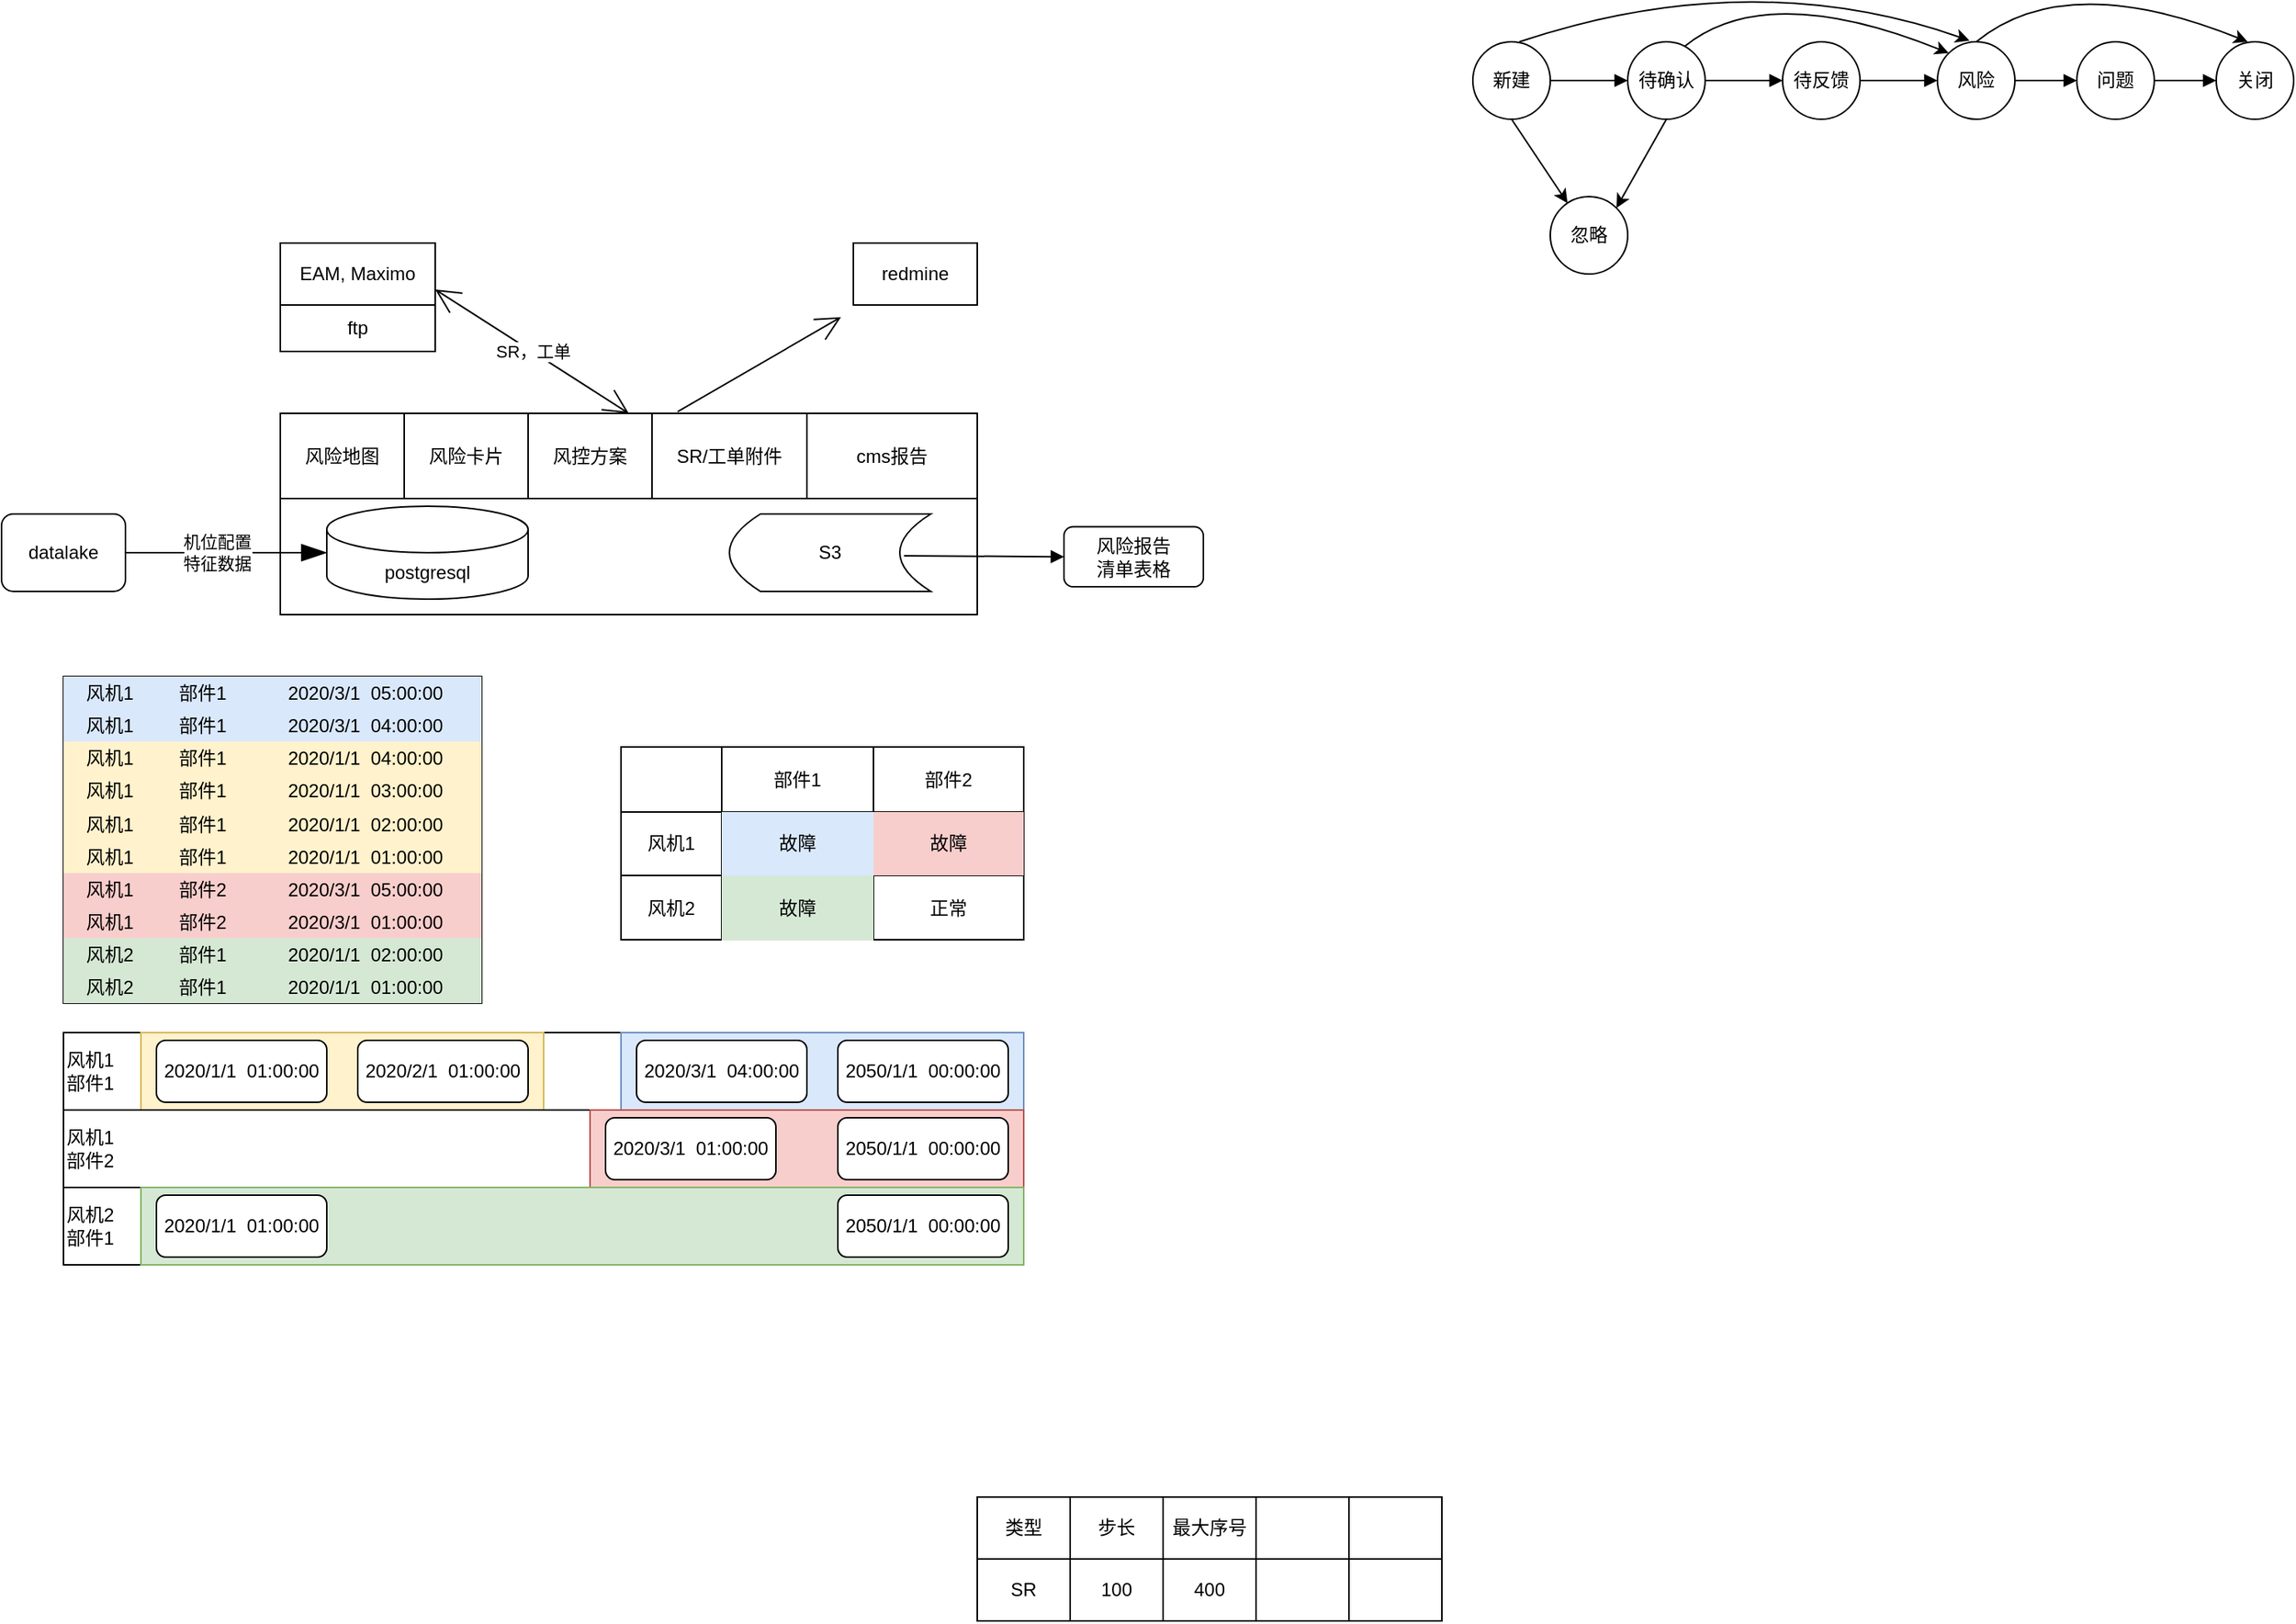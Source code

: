 <mxfile version="15.9.4" type="github">
  <diagram id="i3flGWlADwd0WerrgBt4" name="第 1 页">
    <mxGraphModel dx="1564" dy="872" grid="1" gridSize="10" guides="1" tooltips="1" connect="1" arrows="1" fold="1" page="1" pageScale="1" pageWidth="827" pageHeight="1169" math="0" shadow="0">
      <root>
        <mxCell id="0" />
        <mxCell id="1" parent="0" />
        <mxCell id="p8xZ4yX1uvpRLc3oljL4-5" value="SR，工单" style="edgeStyle=none;curved=1;rounded=0;orthogonalLoop=1;jettySize=auto;html=1;endArrow=open;startSize=14;endSize=14;sourcePerimeterSpacing=8;targetPerimeterSpacing=8;startArrow=open;startFill=0;entryX=1;entryY=0.75;entryDx=0;entryDy=0;exitX=0.5;exitY=0;exitDx=0;exitDy=0;" parent="1" source="p8xZ4yX1uvpRLc3oljL4-9" target="p8xZ4yX1uvpRLc3oljL4-4" edge="1">
          <mxGeometry relative="1" as="geometry">
            <mxPoint x="400" y="207" as="sourcePoint" />
          </mxGeometry>
        </mxCell>
        <mxCell id="p8xZ4yX1uvpRLc3oljL4-2" value="风险报告&lt;br&gt;清单表格" style="rounded=1;whiteSpace=wrap;html=1;hachureGap=4;pointerEvents=0;" parent="1" vertex="1">
          <mxGeometry x="686" y="373.25" width="90" height="38.75" as="geometry" />
        </mxCell>
        <mxCell id="p8xZ4yX1uvpRLc3oljL4-4" value="EAM, Maximo" style="rounded=0;whiteSpace=wrap;html=1;hachureGap=4;pointerEvents=0;glass=0;" parent="1" vertex="1">
          <mxGeometry x="180" y="190" width="100" height="40" as="geometry" />
        </mxCell>
        <mxCell id="p8xZ4yX1uvpRLc3oljL4-9" value="" style="rounded=0;whiteSpace=wrap;html=1;hachureGap=4;pointerEvents=0;" parent="1" vertex="1">
          <mxGeometry x="180" y="300" width="450" height="130" as="geometry" />
        </mxCell>
        <mxCell id="p8xZ4yX1uvpRLc3oljL4-14" value="&lt;span&gt;postgresql&lt;/span&gt;" style="shape=cylinder3;whiteSpace=wrap;html=1;boundedLbl=1;backgroundOutline=1;size=15;hachureGap=4;pointerEvents=0;" parent="1" vertex="1">
          <mxGeometry x="210" y="360" width="130" height="60" as="geometry" />
        </mxCell>
        <mxCell id="p8xZ4yX1uvpRLc3oljL4-18" value="" style="edgeStyle=none;curved=1;rounded=0;orthogonalLoop=1;jettySize=auto;html=1;startArrow=none;startFill=0;endArrow=blockThin;startSize=14;endSize=14;sourcePerimeterSpacing=8;targetPerimeterSpacing=8;entryX=0;entryY=0.5;entryDx=0;entryDy=0;entryPerimeter=0;exitX=1;exitY=0.5;exitDx=0;exitDy=0;endFill=1;" parent="1" source="p8xZ4yX1uvpRLc3oljL4-20" target="p8xZ4yX1uvpRLc3oljL4-14" edge="1">
          <mxGeometry relative="1" as="geometry">
            <mxPoint x="160.001" y="657" as="targetPoint" />
          </mxGeometry>
        </mxCell>
        <mxCell id="p8xZ4yX1uvpRLc3oljL4-19" value="机位配置&lt;br&gt;特征数据" style="edgeLabel;html=1;align=center;verticalAlign=middle;resizable=0;points=[];" parent="p8xZ4yX1uvpRLc3oljL4-18" vertex="1" connectable="0">
          <mxGeometry x="-0.431" relative="1" as="geometry">
            <mxPoint x="22" as="offset" />
          </mxGeometry>
        </mxCell>
        <mxCell id="p8xZ4yX1uvpRLc3oljL4-20" value="datalake" style="rounded=1;whiteSpace=wrap;html=1;hachureGap=4;pointerEvents=0;" parent="1" vertex="1">
          <mxGeometry y="365" width="80" height="50" as="geometry" />
        </mxCell>
        <mxCell id="p8xZ4yX1uvpRLc3oljL4-25" value="" style="edgeStyle=none;rounded=0;orthogonalLoop=1;jettySize=auto;html=1;startArrow=open;startFill=0;endArrow=none;startSize=14;endSize=14;sourcePerimeterSpacing=8;targetPerimeterSpacing=8;endFill=0;entryX=0.57;entryY=-0.008;entryDx=0;entryDy=0;entryPerimeter=0;" parent="1" source="p8xZ4yX1uvpRLc3oljL4-24" target="p8xZ4yX1uvpRLc3oljL4-9" edge="1">
          <mxGeometry relative="1" as="geometry">
            <mxPoint x="460" y="200" as="targetPoint" />
          </mxGeometry>
        </mxCell>
        <mxCell id="p8xZ4yX1uvpRLc3oljL4-24" value="redmine" style="rounded=0;whiteSpace=wrap;html=1;hachureGap=4;pointerEvents=0;" parent="1" vertex="1">
          <mxGeometry x="550" y="190" width="80" height="40" as="geometry" />
        </mxCell>
        <mxCell id="p8xZ4yX1uvpRLc3oljL4-26" value="ftp" style="rounded=0;whiteSpace=wrap;html=1;hachureGap=4;pointerEvents=0;" parent="1" vertex="1">
          <mxGeometry x="180" y="230" width="100" height="30" as="geometry" />
        </mxCell>
        <mxCell id="5RWV5Vjejhddx-yr4tk3-1" value="风险地图" style="rounded=0;whiteSpace=wrap;html=1;hachureGap=4;pointerEvents=0;" parent="1" vertex="1">
          <mxGeometry x="180" y="300" width="80" height="55" as="geometry" />
        </mxCell>
        <mxCell id="5RWV5Vjejhddx-yr4tk3-2" value="风险卡片" style="rounded=0;whiteSpace=wrap;html=1;hachureGap=4;pointerEvents=0;" parent="1" vertex="1">
          <mxGeometry x="260" y="300" width="80" height="55" as="geometry" />
        </mxCell>
        <mxCell id="5RWV5Vjejhddx-yr4tk3-3" value="SR/工单附件" style="rounded=0;whiteSpace=wrap;html=1;hachureGap=4;pointerEvents=0;" parent="1" vertex="1">
          <mxGeometry x="420" y="300" width="100" height="55" as="geometry" />
        </mxCell>
        <mxCell id="5RWV5Vjejhddx-yr4tk3-4" value="cms报告" style="rounded=0;whiteSpace=wrap;html=1;hachureGap=4;pointerEvents=0;" parent="1" vertex="1">
          <mxGeometry x="520" y="300" width="110" height="55" as="geometry" />
        </mxCell>
        <mxCell id="5RWV5Vjejhddx-yr4tk3-5" value="风控方案" style="rounded=0;whiteSpace=wrap;html=1;hachureGap=4;pointerEvents=0;" parent="1" vertex="1">
          <mxGeometry x="340" y="300" width="80" height="55" as="geometry" />
        </mxCell>
        <mxCell id="ex3qheTG9lMbZxmCwLnC-2" value="" style="endArrow=block;html=1;rounded=0;entryX=0;entryY=0.5;entryDx=0;entryDy=0;exitX=0.867;exitY=0.54;exitDx=0;exitDy=0;exitPerimeter=0;endFill=1;" edge="1" parent="1" source="ex3qheTG9lMbZxmCwLnC-4" target="p8xZ4yX1uvpRLc3oljL4-2">
          <mxGeometry width="50" height="50" relative="1" as="geometry">
            <mxPoint x="620" y="390" as="sourcePoint" />
            <mxPoint x="670" y="340" as="targetPoint" />
          </mxGeometry>
        </mxCell>
        <mxCell id="ex3qheTG9lMbZxmCwLnC-4" value="S3" style="shape=dataStorage;whiteSpace=wrap;html=1;fixedSize=1;" vertex="1" parent="1">
          <mxGeometry x="470" y="365" width="130" height="50" as="geometry" />
        </mxCell>
        <mxCell id="ex3qheTG9lMbZxmCwLnC-7" value="" style="shape=table;startSize=0;container=1;collapsible=0;childLayout=tableLayout;rounded=0;" vertex="1" parent="1">
          <mxGeometry x="40" y="470" width="270" height="211" as="geometry" />
        </mxCell>
        <mxCell id="ex3qheTG9lMbZxmCwLnC-57" style="shape=partialRectangle;collapsible=0;dropTarget=0;pointerEvents=0;fillColor=none;top=0;left=0;bottom=0;right=0;points=[[0,0.5],[1,0.5]];portConstraint=eastwest;rounded=0;" vertex="1" parent="ex3qheTG9lMbZxmCwLnC-7">
          <mxGeometry width="270" height="21" as="geometry" />
        </mxCell>
        <mxCell id="ex3qheTG9lMbZxmCwLnC-58" value="&lt;span&gt;风机1&lt;/span&gt;" style="shape=partialRectangle;html=1;whiteSpace=wrap;connectable=0;overflow=hidden;fillColor=#dae8fc;top=0;left=0;bottom=0;right=0;pointerEvents=1;rounded=0;strokeColor=#6c8ebf;" vertex="1" parent="ex3qheTG9lMbZxmCwLnC-57">
          <mxGeometry width="60" height="21" as="geometry">
            <mxRectangle width="60" height="21" as="alternateBounds" />
          </mxGeometry>
        </mxCell>
        <mxCell id="ex3qheTG9lMbZxmCwLnC-59" value="&lt;span&gt;部件1&lt;/span&gt;" style="shape=partialRectangle;html=1;whiteSpace=wrap;connectable=0;overflow=hidden;fillColor=#dae8fc;top=0;left=0;bottom=0;right=0;pointerEvents=1;rounded=0;strokeColor=#6c8ebf;" vertex="1" parent="ex3qheTG9lMbZxmCwLnC-57">
          <mxGeometry x="60" width="60" height="21" as="geometry">
            <mxRectangle width="60" height="21" as="alternateBounds" />
          </mxGeometry>
        </mxCell>
        <mxCell id="ex3qheTG9lMbZxmCwLnC-60" value="&lt;span&gt;2020/3/1&amp;nbsp; 05:00:00&lt;/span&gt;" style="shape=partialRectangle;html=1;whiteSpace=wrap;connectable=0;overflow=hidden;fillColor=#dae8fc;top=0;left=0;bottom=0;right=0;pointerEvents=1;rounded=0;strokeColor=#6c8ebf;" vertex="1" parent="ex3qheTG9lMbZxmCwLnC-57">
          <mxGeometry x="120" width="150" height="21" as="geometry">
            <mxRectangle width="150" height="21" as="alternateBounds" />
          </mxGeometry>
        </mxCell>
        <mxCell id="ex3qheTG9lMbZxmCwLnC-53" style="shape=partialRectangle;collapsible=0;dropTarget=0;pointerEvents=0;fillColor=none;top=0;left=0;bottom=0;right=0;points=[[0,0.5],[1,0.5]];portConstraint=eastwest;rounded=0;" vertex="1" parent="ex3qheTG9lMbZxmCwLnC-7">
          <mxGeometry y="21" width="270" height="21" as="geometry" />
        </mxCell>
        <mxCell id="ex3qheTG9lMbZxmCwLnC-54" value="&lt;span&gt;风机1&lt;/span&gt;" style="shape=partialRectangle;html=1;whiteSpace=wrap;connectable=0;overflow=hidden;fillColor=#dae8fc;top=0;left=0;bottom=0;right=0;pointerEvents=1;rounded=0;strokeColor=#6c8ebf;" vertex="1" parent="ex3qheTG9lMbZxmCwLnC-53">
          <mxGeometry width="60" height="21" as="geometry">
            <mxRectangle width="60" height="21" as="alternateBounds" />
          </mxGeometry>
        </mxCell>
        <mxCell id="ex3qheTG9lMbZxmCwLnC-55" value="&lt;span&gt;部件1&lt;/span&gt;" style="shape=partialRectangle;html=1;whiteSpace=wrap;connectable=0;overflow=hidden;fillColor=#dae8fc;top=0;left=0;bottom=0;right=0;pointerEvents=1;rounded=0;strokeColor=#6c8ebf;" vertex="1" parent="ex3qheTG9lMbZxmCwLnC-53">
          <mxGeometry x="60" width="60" height="21" as="geometry">
            <mxRectangle width="60" height="21" as="alternateBounds" />
          </mxGeometry>
        </mxCell>
        <mxCell id="ex3qheTG9lMbZxmCwLnC-56" value="&lt;span&gt;2020/3/1&amp;nbsp; 04:00:00&lt;/span&gt;" style="shape=partialRectangle;html=1;whiteSpace=wrap;connectable=0;overflow=hidden;fillColor=#dae8fc;top=0;left=0;bottom=0;right=0;pointerEvents=1;rounded=0;strokeColor=#6c8ebf;" vertex="1" parent="ex3qheTG9lMbZxmCwLnC-53">
          <mxGeometry x="120" width="150" height="21" as="geometry">
            <mxRectangle width="150" height="21" as="alternateBounds" />
          </mxGeometry>
        </mxCell>
        <mxCell id="ex3qheTG9lMbZxmCwLnC-8" value="" style="shape=partialRectangle;collapsible=0;dropTarget=0;pointerEvents=0;fillColor=#fff2cc;top=0;left=0;bottom=0;right=0;points=[[0,0.5],[1,0.5]];portConstraint=eastwest;rounded=0;strokeColor=#d6b656;" vertex="1" parent="ex3qheTG9lMbZxmCwLnC-7">
          <mxGeometry y="42" width="270" height="21" as="geometry" />
        </mxCell>
        <mxCell id="ex3qheTG9lMbZxmCwLnC-9" value="风机1" style="shape=partialRectangle;html=1;whiteSpace=wrap;connectable=0;overflow=hidden;fillColor=#fff2cc;top=0;left=0;bottom=0;right=0;pointerEvents=1;rounded=0;strokeColor=#d6b656;" vertex="1" parent="ex3qheTG9lMbZxmCwLnC-8">
          <mxGeometry width="60" height="21" as="geometry">
            <mxRectangle width="60" height="21" as="alternateBounds" />
          </mxGeometry>
        </mxCell>
        <mxCell id="ex3qheTG9lMbZxmCwLnC-10" value="部件1" style="shape=partialRectangle;html=1;whiteSpace=wrap;connectable=0;overflow=hidden;fillColor=#fff2cc;top=0;left=0;bottom=0;right=0;pointerEvents=1;rounded=0;strokeColor=#d6b656;" vertex="1" parent="ex3qheTG9lMbZxmCwLnC-8">
          <mxGeometry x="60" width="60" height="21" as="geometry">
            <mxRectangle width="60" height="21" as="alternateBounds" />
          </mxGeometry>
        </mxCell>
        <mxCell id="ex3qheTG9lMbZxmCwLnC-11" value="2020/1/1&amp;nbsp; 04:00:00" style="shape=partialRectangle;html=1;whiteSpace=wrap;connectable=0;overflow=hidden;fillColor=#fff2cc;top=0;left=0;bottom=0;right=0;pointerEvents=1;rounded=0;strokeColor=#d6b656;" vertex="1" parent="ex3qheTG9lMbZxmCwLnC-8">
          <mxGeometry x="120" width="150" height="21" as="geometry">
            <mxRectangle width="150" height="21" as="alternateBounds" />
          </mxGeometry>
        </mxCell>
        <mxCell id="ex3qheTG9lMbZxmCwLnC-13" value="" style="shape=partialRectangle;collapsible=0;dropTarget=0;pointerEvents=0;fillColor=#fff2cc;top=0;left=0;bottom=0;right=0;points=[[0,0.5],[1,0.5]];portConstraint=eastwest;rounded=0;strokeColor=#d6b656;" vertex="1" parent="ex3qheTG9lMbZxmCwLnC-7">
          <mxGeometry y="63" width="270" height="22" as="geometry" />
        </mxCell>
        <mxCell id="ex3qheTG9lMbZxmCwLnC-14" value="风机1" style="shape=partialRectangle;html=1;whiteSpace=wrap;connectable=0;overflow=hidden;fillColor=#fff2cc;top=0;left=0;bottom=0;right=0;pointerEvents=1;rounded=0;strokeColor=#d6b656;" vertex="1" parent="ex3qheTG9lMbZxmCwLnC-13">
          <mxGeometry width="60" height="22" as="geometry">
            <mxRectangle width="60" height="22" as="alternateBounds" />
          </mxGeometry>
        </mxCell>
        <mxCell id="ex3qheTG9lMbZxmCwLnC-15" value="&lt;span&gt;部件1&lt;/span&gt;" style="shape=partialRectangle;html=1;whiteSpace=wrap;connectable=0;overflow=hidden;fillColor=#fff2cc;top=0;left=0;bottom=0;right=0;pointerEvents=1;rounded=0;strokeColor=#d6b656;" vertex="1" parent="ex3qheTG9lMbZxmCwLnC-13">
          <mxGeometry x="60" width="60" height="22" as="geometry">
            <mxRectangle width="60" height="22" as="alternateBounds" />
          </mxGeometry>
        </mxCell>
        <mxCell id="ex3qheTG9lMbZxmCwLnC-16" value="2020/1/1&amp;nbsp; 03:00:00" style="shape=partialRectangle;html=1;whiteSpace=wrap;connectable=0;overflow=hidden;fillColor=#fff2cc;top=0;left=0;bottom=0;right=0;pointerEvents=1;rounded=0;strokeColor=#d6b656;" vertex="1" parent="ex3qheTG9lMbZxmCwLnC-13">
          <mxGeometry x="120" width="150" height="22" as="geometry">
            <mxRectangle width="150" height="22" as="alternateBounds" />
          </mxGeometry>
        </mxCell>
        <mxCell id="ex3qheTG9lMbZxmCwLnC-18" value="" style="shape=partialRectangle;collapsible=0;dropTarget=0;pointerEvents=0;fillColor=#fff2cc;top=0;left=0;bottom=0;right=0;points=[[0,0.5],[1,0.5]];portConstraint=eastwest;rounded=0;strokeColor=#d6b656;" vertex="1" parent="ex3qheTG9lMbZxmCwLnC-7">
          <mxGeometry y="85" width="270" height="21" as="geometry" />
        </mxCell>
        <mxCell id="ex3qheTG9lMbZxmCwLnC-19" value="风机1" style="shape=partialRectangle;html=1;whiteSpace=wrap;connectable=0;overflow=hidden;fillColor=#fff2cc;top=0;left=0;bottom=0;right=0;pointerEvents=1;rounded=0;strokeColor=#d6b656;" vertex="1" parent="ex3qheTG9lMbZxmCwLnC-18">
          <mxGeometry width="60" height="21" as="geometry">
            <mxRectangle width="60" height="21" as="alternateBounds" />
          </mxGeometry>
        </mxCell>
        <mxCell id="ex3qheTG9lMbZxmCwLnC-20" value="部件1" style="shape=partialRectangle;html=1;whiteSpace=wrap;connectable=0;overflow=hidden;fillColor=#fff2cc;top=0;left=0;bottom=0;right=0;pointerEvents=1;rounded=0;strokeColor=#d6b656;" vertex="1" parent="ex3qheTG9lMbZxmCwLnC-18">
          <mxGeometry x="60" width="60" height="21" as="geometry">
            <mxRectangle width="60" height="21" as="alternateBounds" />
          </mxGeometry>
        </mxCell>
        <mxCell id="ex3qheTG9lMbZxmCwLnC-21" value="2020/1/1&amp;nbsp; 02:00:00" style="shape=partialRectangle;html=1;whiteSpace=wrap;connectable=0;overflow=hidden;fillColor=#fff2cc;top=0;left=0;bottom=0;right=0;pointerEvents=1;rounded=0;strokeColor=#d6b656;" vertex="1" parent="ex3qheTG9lMbZxmCwLnC-18">
          <mxGeometry x="120" width="150" height="21" as="geometry">
            <mxRectangle width="150" height="21" as="alternateBounds" />
          </mxGeometry>
        </mxCell>
        <mxCell id="ex3qheTG9lMbZxmCwLnC-23" value="" style="shape=partialRectangle;collapsible=0;dropTarget=0;pointerEvents=0;fillColor=#fff2cc;top=0;left=0;bottom=0;right=0;points=[[0,0.5],[1,0.5]];portConstraint=eastwest;rounded=0;strokeColor=#d6b656;" vertex="1" parent="ex3qheTG9lMbZxmCwLnC-7">
          <mxGeometry y="106" width="270" height="21" as="geometry" />
        </mxCell>
        <mxCell id="ex3qheTG9lMbZxmCwLnC-24" value="&lt;span&gt;风机1&lt;/span&gt;" style="shape=partialRectangle;html=1;whiteSpace=wrap;connectable=0;overflow=hidden;fillColor=#fff2cc;top=0;left=0;bottom=0;right=0;pointerEvents=1;rounded=0;strokeColor=#d6b656;" vertex="1" parent="ex3qheTG9lMbZxmCwLnC-23">
          <mxGeometry width="60" height="21" as="geometry">
            <mxRectangle width="60" height="21" as="alternateBounds" />
          </mxGeometry>
        </mxCell>
        <mxCell id="ex3qheTG9lMbZxmCwLnC-25" value="&lt;span&gt;部件1&lt;/span&gt;" style="shape=partialRectangle;html=1;whiteSpace=wrap;connectable=0;overflow=hidden;fillColor=#fff2cc;top=0;left=0;bottom=0;right=0;pointerEvents=1;rounded=0;strokeColor=#d6b656;" vertex="1" parent="ex3qheTG9lMbZxmCwLnC-23">
          <mxGeometry x="60" width="60" height="21" as="geometry">
            <mxRectangle width="60" height="21" as="alternateBounds" />
          </mxGeometry>
        </mxCell>
        <mxCell id="ex3qheTG9lMbZxmCwLnC-26" value="2020/1/1&amp;nbsp; 01:00:00" style="shape=partialRectangle;html=1;whiteSpace=wrap;connectable=0;overflow=hidden;fillColor=#fff2cc;top=0;left=0;bottom=0;right=0;pointerEvents=1;rounded=0;strokeColor=#d6b656;" vertex="1" parent="ex3qheTG9lMbZxmCwLnC-23">
          <mxGeometry x="120" width="150" height="21" as="geometry">
            <mxRectangle width="150" height="21" as="alternateBounds" />
          </mxGeometry>
        </mxCell>
        <mxCell id="ex3qheTG9lMbZxmCwLnC-33" style="shape=partialRectangle;collapsible=0;dropTarget=0;pointerEvents=0;fillColor=#f8cecc;top=0;left=0;bottom=0;right=0;points=[[0,0.5],[1,0.5]];portConstraint=eastwest;rounded=0;strokeColor=#b85450;" vertex="1" parent="ex3qheTG9lMbZxmCwLnC-7">
          <mxGeometry y="127" width="270" height="21" as="geometry" />
        </mxCell>
        <mxCell id="ex3qheTG9lMbZxmCwLnC-34" value="&lt;span&gt;风机1&lt;/span&gt;" style="shape=partialRectangle;html=1;whiteSpace=wrap;connectable=0;overflow=hidden;fillColor=#f8cecc;top=0;left=0;bottom=0;right=0;pointerEvents=1;rounded=0;strokeColor=#b85450;" vertex="1" parent="ex3qheTG9lMbZxmCwLnC-33">
          <mxGeometry width="60" height="21" as="geometry">
            <mxRectangle width="60" height="21" as="alternateBounds" />
          </mxGeometry>
        </mxCell>
        <mxCell id="ex3qheTG9lMbZxmCwLnC-35" value="&lt;span&gt;部件2&lt;/span&gt;" style="shape=partialRectangle;html=1;whiteSpace=wrap;connectable=0;overflow=hidden;fillColor=#f8cecc;top=0;left=0;bottom=0;right=0;pointerEvents=1;rounded=0;strokeColor=#b85450;" vertex="1" parent="ex3qheTG9lMbZxmCwLnC-33">
          <mxGeometry x="60" width="60" height="21" as="geometry">
            <mxRectangle width="60" height="21" as="alternateBounds" />
          </mxGeometry>
        </mxCell>
        <mxCell id="ex3qheTG9lMbZxmCwLnC-36" value="&lt;span&gt;2020/3/1&amp;nbsp; 05:00:00&lt;/span&gt;" style="shape=partialRectangle;html=1;whiteSpace=wrap;connectable=0;overflow=hidden;fillColor=#f8cecc;top=0;left=0;bottom=0;right=0;pointerEvents=1;rounded=0;strokeColor=#b85450;" vertex="1" parent="ex3qheTG9lMbZxmCwLnC-33">
          <mxGeometry x="120" width="150" height="21" as="geometry">
            <mxRectangle width="150" height="21" as="alternateBounds" />
          </mxGeometry>
        </mxCell>
        <mxCell id="ex3qheTG9lMbZxmCwLnC-38" style="shape=partialRectangle;collapsible=0;dropTarget=0;pointerEvents=0;fillColor=#f8cecc;top=0;left=0;bottom=0;right=0;points=[[0,0.5],[1,0.5]];portConstraint=eastwest;rounded=0;strokeColor=#b85450;" vertex="1" parent="ex3qheTG9lMbZxmCwLnC-7">
          <mxGeometry y="148" width="270" height="21" as="geometry" />
        </mxCell>
        <mxCell id="ex3qheTG9lMbZxmCwLnC-39" value="&lt;span&gt;风机1&lt;/span&gt;" style="shape=partialRectangle;html=1;whiteSpace=wrap;connectable=0;overflow=hidden;fillColor=#f8cecc;top=0;left=0;bottom=0;right=0;pointerEvents=1;rounded=0;strokeColor=#b85450;" vertex="1" parent="ex3qheTG9lMbZxmCwLnC-38">
          <mxGeometry width="60" height="21" as="geometry">
            <mxRectangle width="60" height="21" as="alternateBounds" />
          </mxGeometry>
        </mxCell>
        <mxCell id="ex3qheTG9lMbZxmCwLnC-40" value="&lt;span&gt;部件2&lt;/span&gt;" style="shape=partialRectangle;html=1;whiteSpace=wrap;connectable=0;overflow=hidden;fillColor=#f8cecc;top=0;left=0;bottom=0;right=0;pointerEvents=1;rounded=0;strokeColor=#b85450;" vertex="1" parent="ex3qheTG9lMbZxmCwLnC-38">
          <mxGeometry x="60" width="60" height="21" as="geometry">
            <mxRectangle width="60" height="21" as="alternateBounds" />
          </mxGeometry>
        </mxCell>
        <mxCell id="ex3qheTG9lMbZxmCwLnC-41" value="&lt;span&gt;2020/3/1&amp;nbsp; 01:00:00&lt;/span&gt;" style="shape=partialRectangle;html=1;whiteSpace=wrap;connectable=0;overflow=hidden;fillColor=#f8cecc;top=0;left=0;bottom=0;right=0;pointerEvents=1;rounded=0;strokeColor=#b85450;" vertex="1" parent="ex3qheTG9lMbZxmCwLnC-38">
          <mxGeometry x="120" width="150" height="21" as="geometry">
            <mxRectangle width="150" height="21" as="alternateBounds" />
          </mxGeometry>
        </mxCell>
        <mxCell id="ex3qheTG9lMbZxmCwLnC-43" style="shape=partialRectangle;collapsible=0;dropTarget=0;pointerEvents=0;fillColor=#d5e8d4;top=0;left=0;bottom=0;right=0;points=[[0,0.5],[1,0.5]];portConstraint=eastwest;rounded=0;strokeColor=#82b366;" vertex="1" parent="ex3qheTG9lMbZxmCwLnC-7">
          <mxGeometry y="169" width="270" height="21" as="geometry" />
        </mxCell>
        <mxCell id="ex3qheTG9lMbZxmCwLnC-44" value="&lt;span&gt;风机2&lt;/span&gt;" style="shape=partialRectangle;html=1;whiteSpace=wrap;connectable=0;overflow=hidden;fillColor=#d5e8d4;top=0;left=0;bottom=0;right=0;pointerEvents=1;rounded=0;strokeColor=#82b366;" vertex="1" parent="ex3qheTG9lMbZxmCwLnC-43">
          <mxGeometry width="60" height="21" as="geometry">
            <mxRectangle width="60" height="21" as="alternateBounds" />
          </mxGeometry>
        </mxCell>
        <mxCell id="ex3qheTG9lMbZxmCwLnC-45" value="&lt;span&gt;部件1&lt;/span&gt;" style="shape=partialRectangle;html=1;whiteSpace=wrap;connectable=0;overflow=hidden;fillColor=#d5e8d4;top=0;left=0;bottom=0;right=0;pointerEvents=1;rounded=0;strokeColor=#82b366;" vertex="1" parent="ex3qheTG9lMbZxmCwLnC-43">
          <mxGeometry x="60" width="60" height="21" as="geometry">
            <mxRectangle width="60" height="21" as="alternateBounds" />
          </mxGeometry>
        </mxCell>
        <mxCell id="ex3qheTG9lMbZxmCwLnC-46" value="&lt;span&gt;2020/1/1&amp;nbsp; 02:00:00&lt;/span&gt;" style="shape=partialRectangle;html=1;whiteSpace=wrap;connectable=0;overflow=hidden;fillColor=#d5e8d4;top=0;left=0;bottom=0;right=0;pointerEvents=1;rounded=0;strokeColor=#82b366;" vertex="1" parent="ex3qheTG9lMbZxmCwLnC-43">
          <mxGeometry x="120" width="150" height="21" as="geometry">
            <mxRectangle width="150" height="21" as="alternateBounds" />
          </mxGeometry>
        </mxCell>
        <mxCell id="ex3qheTG9lMbZxmCwLnC-47" style="shape=partialRectangle;collapsible=0;dropTarget=0;pointerEvents=0;fillColor=#d5e8d4;top=0;left=0;bottom=0;right=0;points=[[0,0.5],[1,0.5]];portConstraint=eastwest;rounded=0;strokeColor=#82b366;" vertex="1" parent="ex3qheTG9lMbZxmCwLnC-7">
          <mxGeometry y="190" width="270" height="21" as="geometry" />
        </mxCell>
        <mxCell id="ex3qheTG9lMbZxmCwLnC-48" value="&lt;span&gt;风机2&lt;/span&gt;" style="shape=partialRectangle;html=1;whiteSpace=wrap;connectable=0;overflow=hidden;fillColor=#d5e8d4;top=0;left=0;bottom=0;right=0;pointerEvents=1;rounded=0;strokeColor=#82b366;" vertex="1" parent="ex3qheTG9lMbZxmCwLnC-47">
          <mxGeometry width="60" height="21" as="geometry">
            <mxRectangle width="60" height="21" as="alternateBounds" />
          </mxGeometry>
        </mxCell>
        <mxCell id="ex3qheTG9lMbZxmCwLnC-49" value="&lt;span&gt;部件1&lt;/span&gt;" style="shape=partialRectangle;html=1;whiteSpace=wrap;connectable=0;overflow=hidden;fillColor=#d5e8d4;top=0;left=0;bottom=0;right=0;pointerEvents=1;rounded=0;strokeColor=#82b366;" vertex="1" parent="ex3qheTG9lMbZxmCwLnC-47">
          <mxGeometry x="60" width="60" height="21" as="geometry">
            <mxRectangle width="60" height="21" as="alternateBounds" />
          </mxGeometry>
        </mxCell>
        <mxCell id="ex3qheTG9lMbZxmCwLnC-50" value="&lt;span&gt;2020/1/1&amp;nbsp; 01:00:00&lt;/span&gt;" style="shape=partialRectangle;html=1;whiteSpace=wrap;connectable=0;overflow=hidden;fillColor=#d5e8d4;top=0;left=0;bottom=0;right=0;pointerEvents=1;rounded=0;strokeColor=#82b366;" vertex="1" parent="ex3qheTG9lMbZxmCwLnC-47">
          <mxGeometry x="120" width="150" height="21" as="geometry">
            <mxRectangle width="150" height="21" as="alternateBounds" />
          </mxGeometry>
        </mxCell>
        <mxCell id="ex3qheTG9lMbZxmCwLnC-51" value="风机1&lt;br&gt;部件1" style="rounded=0;whiteSpace=wrap;html=1;align=left;" vertex="1" parent="1">
          <mxGeometry x="40" y="700" width="620" height="50" as="geometry" />
        </mxCell>
        <mxCell id="ex3qheTG9lMbZxmCwLnC-66" value="" style="rounded=0;whiteSpace=wrap;html=1;fillColor=#fff2cc;strokeColor=#d6b656;" vertex="1" parent="1">
          <mxGeometry x="90" y="700" width="260" height="50" as="geometry" />
        </mxCell>
        <mxCell id="ex3qheTG9lMbZxmCwLnC-65" value="&lt;span&gt;2020/1/1&amp;nbsp; 01:00:00&lt;/span&gt;" style="rounded=1;whiteSpace=wrap;html=1;" vertex="1" parent="1">
          <mxGeometry x="100" y="705" width="110" height="40" as="geometry" />
        </mxCell>
        <mxCell id="ex3qheTG9lMbZxmCwLnC-67" value="&lt;span&gt;2020/2/1&amp;nbsp; 01:00:00&lt;/span&gt;" style="rounded=1;whiteSpace=wrap;html=1;" vertex="1" parent="1">
          <mxGeometry x="230" y="705" width="110" height="40" as="geometry" />
        </mxCell>
        <mxCell id="ex3qheTG9lMbZxmCwLnC-68" value="" style="rounded=0;whiteSpace=wrap;html=1;fillColor=#dae8fc;strokeColor=#6c8ebf;" vertex="1" parent="1">
          <mxGeometry x="400" y="700" width="260" height="50" as="geometry" />
        </mxCell>
        <mxCell id="ex3qheTG9lMbZxmCwLnC-69" value="&lt;span&gt;2020/3/1&amp;nbsp; 04:00:00&lt;/span&gt;" style="rounded=1;whiteSpace=wrap;html=1;" vertex="1" parent="1">
          <mxGeometry x="410" y="705" width="110" height="40" as="geometry" />
        </mxCell>
        <mxCell id="ex3qheTG9lMbZxmCwLnC-70" value="&lt;span&gt;2050/1/1&amp;nbsp; 00:00:00&lt;/span&gt;" style="rounded=1;whiteSpace=wrap;html=1;" vertex="1" parent="1">
          <mxGeometry x="540" y="705" width="110" height="40" as="geometry" />
        </mxCell>
        <mxCell id="ex3qheTG9lMbZxmCwLnC-72" value="风机1&lt;br&gt;部件2" style="rounded=0;whiteSpace=wrap;html=1;align=left;" vertex="1" parent="1">
          <mxGeometry x="40" y="750" width="620" height="50" as="geometry" />
        </mxCell>
        <mxCell id="ex3qheTG9lMbZxmCwLnC-76" value="" style="rounded=0;whiteSpace=wrap;html=1;fillColor=#f8cecc;strokeColor=#b85450;" vertex="1" parent="1">
          <mxGeometry x="380" y="750" width="280" height="50" as="geometry" />
        </mxCell>
        <mxCell id="ex3qheTG9lMbZxmCwLnC-77" value="&lt;span&gt;2020/3/1&amp;nbsp; 01:00:00&lt;/span&gt;" style="rounded=1;whiteSpace=wrap;html=1;" vertex="1" parent="1">
          <mxGeometry x="390" y="755" width="110" height="40" as="geometry" />
        </mxCell>
        <mxCell id="ex3qheTG9lMbZxmCwLnC-78" value="&lt;span&gt;2050/1/1&amp;nbsp; 00:00:00&lt;/span&gt;" style="rounded=1;whiteSpace=wrap;html=1;" vertex="1" parent="1">
          <mxGeometry x="540" y="755" width="110" height="40" as="geometry" />
        </mxCell>
        <mxCell id="ex3qheTG9lMbZxmCwLnC-80" value="风机2&lt;br&gt;部件1" style="rounded=0;whiteSpace=wrap;html=1;align=left;" vertex="1" parent="1">
          <mxGeometry x="40" y="800" width="620" height="50" as="geometry" />
        </mxCell>
        <mxCell id="ex3qheTG9lMbZxmCwLnC-84" value="" style="rounded=0;whiteSpace=wrap;html=1;fillColor=#d5e8d4;strokeColor=#82b366;" vertex="1" parent="1">
          <mxGeometry x="90" y="800" width="570" height="50" as="geometry" />
        </mxCell>
        <mxCell id="ex3qheTG9lMbZxmCwLnC-85" value="&lt;span&gt;2020/1/1&amp;nbsp; 01:00:00&lt;/span&gt;" style="rounded=1;whiteSpace=wrap;html=1;" vertex="1" parent="1">
          <mxGeometry x="100" y="805" width="110" height="40" as="geometry" />
        </mxCell>
        <mxCell id="ex3qheTG9lMbZxmCwLnC-86" value="2050/1/1&amp;nbsp; 00:00:00" style="rounded=1;whiteSpace=wrap;html=1;" vertex="1" parent="1">
          <mxGeometry x="540" y="805" width="110" height="40" as="geometry" />
        </mxCell>
        <mxCell id="ex3qheTG9lMbZxmCwLnC-148" value="" style="shape=table;startSize=0;container=1;collapsible=0;childLayout=tableLayout;rounded=0;" vertex="1" parent="1">
          <mxGeometry x="400" y="515.5" width="260" height="124.5" as="geometry" />
        </mxCell>
        <mxCell id="ex3qheTG9lMbZxmCwLnC-149" value="" style="shape=partialRectangle;collapsible=0;dropTarget=0;pointerEvents=0;fillColor=none;top=0;left=0;bottom=0;right=0;points=[[0,0.5],[1,0.5]];portConstraint=eastwest;rounded=0;" vertex="1" parent="ex3qheTG9lMbZxmCwLnC-148">
          <mxGeometry width="260" height="42" as="geometry" />
        </mxCell>
        <mxCell id="ex3qheTG9lMbZxmCwLnC-150" value="" style="shape=partialRectangle;html=1;whiteSpace=wrap;connectable=0;overflow=hidden;fillColor=none;top=0;left=0;bottom=0;right=0;pointerEvents=1;rounded=0;" vertex="1" parent="ex3qheTG9lMbZxmCwLnC-149">
          <mxGeometry width="65" height="42" as="geometry">
            <mxRectangle width="65" height="42" as="alternateBounds" />
          </mxGeometry>
        </mxCell>
        <mxCell id="ex3qheTG9lMbZxmCwLnC-151" value="部件1" style="shape=partialRectangle;html=1;whiteSpace=wrap;connectable=0;overflow=hidden;fillColor=none;top=0;left=0;bottom=0;right=0;pointerEvents=1;rounded=0;" vertex="1" parent="ex3qheTG9lMbZxmCwLnC-149">
          <mxGeometry x="65" width="98" height="42" as="geometry">
            <mxRectangle width="98" height="42" as="alternateBounds" />
          </mxGeometry>
        </mxCell>
        <mxCell id="ex3qheTG9lMbZxmCwLnC-152" value="部件2" style="shape=partialRectangle;html=1;whiteSpace=wrap;connectable=0;overflow=hidden;fillColor=none;top=0;left=0;bottom=0;right=0;pointerEvents=1;rounded=0;" vertex="1" parent="ex3qheTG9lMbZxmCwLnC-149">
          <mxGeometry x="163" width="97" height="42" as="geometry">
            <mxRectangle width="97" height="42" as="alternateBounds" />
          </mxGeometry>
        </mxCell>
        <mxCell id="ex3qheTG9lMbZxmCwLnC-153" value="" style="shape=partialRectangle;collapsible=0;dropTarget=0;pointerEvents=0;fillColor=none;top=0;left=0;bottom=0;right=0;points=[[0,0.5],[1,0.5]];portConstraint=eastwest;rounded=0;" vertex="1" parent="ex3qheTG9lMbZxmCwLnC-148">
          <mxGeometry y="42" width="260" height="41" as="geometry" />
        </mxCell>
        <mxCell id="ex3qheTG9lMbZxmCwLnC-154" value="风机1" style="shape=partialRectangle;html=1;whiteSpace=wrap;connectable=0;overflow=hidden;fillColor=none;top=0;left=0;bottom=0;right=0;pointerEvents=1;rounded=0;" vertex="1" parent="ex3qheTG9lMbZxmCwLnC-153">
          <mxGeometry width="65" height="41" as="geometry">
            <mxRectangle width="65" height="41" as="alternateBounds" />
          </mxGeometry>
        </mxCell>
        <mxCell id="ex3qheTG9lMbZxmCwLnC-155" value="故障" style="shape=partialRectangle;html=1;whiteSpace=wrap;connectable=0;overflow=hidden;fillColor=#dae8fc;top=0;left=0;bottom=0;right=0;pointerEvents=1;rounded=0;strokeColor=#6c8ebf;" vertex="1" parent="ex3qheTG9lMbZxmCwLnC-153">
          <mxGeometry x="65" width="98" height="41" as="geometry">
            <mxRectangle width="98" height="41" as="alternateBounds" />
          </mxGeometry>
        </mxCell>
        <mxCell id="ex3qheTG9lMbZxmCwLnC-156" value="故障" style="shape=partialRectangle;html=1;whiteSpace=wrap;connectable=0;overflow=hidden;fillColor=#f8cecc;top=0;left=0;bottom=0;right=0;pointerEvents=1;rounded=0;strokeColor=#b85450;" vertex="1" parent="ex3qheTG9lMbZxmCwLnC-153">
          <mxGeometry x="163" width="97" height="41" as="geometry">
            <mxRectangle width="97" height="41" as="alternateBounds" />
          </mxGeometry>
        </mxCell>
        <mxCell id="ex3qheTG9lMbZxmCwLnC-157" value="" style="shape=partialRectangle;collapsible=0;dropTarget=0;pointerEvents=0;fillColor=none;top=0;left=0;bottom=0;right=0;points=[[0,0.5],[1,0.5]];portConstraint=eastwest;rounded=0;" vertex="1" parent="ex3qheTG9lMbZxmCwLnC-148">
          <mxGeometry y="83" width="260" height="42" as="geometry" />
        </mxCell>
        <mxCell id="ex3qheTG9lMbZxmCwLnC-158" value="风机2" style="shape=partialRectangle;html=1;whiteSpace=wrap;connectable=0;overflow=hidden;fillColor=none;top=0;left=0;bottom=0;right=0;pointerEvents=1;rounded=0;" vertex="1" parent="ex3qheTG9lMbZxmCwLnC-157">
          <mxGeometry width="65" height="42" as="geometry">
            <mxRectangle width="65" height="42" as="alternateBounds" />
          </mxGeometry>
        </mxCell>
        <mxCell id="ex3qheTG9lMbZxmCwLnC-159" value="故障" style="shape=partialRectangle;html=1;whiteSpace=wrap;connectable=0;overflow=hidden;fillColor=#d5e8d4;top=0;left=0;bottom=0;right=0;pointerEvents=1;rounded=0;strokeColor=#82b366;" vertex="1" parent="ex3qheTG9lMbZxmCwLnC-157">
          <mxGeometry x="65" width="98" height="42" as="geometry">
            <mxRectangle width="98" height="42" as="alternateBounds" />
          </mxGeometry>
        </mxCell>
        <mxCell id="ex3qheTG9lMbZxmCwLnC-160" value="正常" style="shape=partialRectangle;html=1;whiteSpace=wrap;connectable=0;overflow=hidden;fillColor=none;top=0;left=0;bottom=0;right=0;pointerEvents=1;rounded=0;" vertex="1" parent="ex3qheTG9lMbZxmCwLnC-157">
          <mxGeometry x="163" width="97" height="42" as="geometry">
            <mxRectangle width="97" height="42" as="alternateBounds" />
          </mxGeometry>
        </mxCell>
        <mxCell id="ex3qheTG9lMbZxmCwLnC-167" value="" style="shape=table;startSize=0;container=1;collapsible=0;childLayout=tableLayout;rounded=0;" vertex="1" parent="1">
          <mxGeometry x="630" y="1000" width="300" height="80" as="geometry" />
        </mxCell>
        <mxCell id="ex3qheTG9lMbZxmCwLnC-168" value="" style="shape=partialRectangle;collapsible=0;dropTarget=0;pointerEvents=0;fillColor=none;top=0;left=0;bottom=0;right=0;points=[[0,0.5],[1,0.5]];portConstraint=eastwest;rounded=0;" vertex="1" parent="ex3qheTG9lMbZxmCwLnC-167">
          <mxGeometry width="300" height="40" as="geometry" />
        </mxCell>
        <mxCell id="ex3qheTG9lMbZxmCwLnC-178" value="类型" style="shape=partialRectangle;html=1;whiteSpace=wrap;connectable=0;overflow=hidden;fillColor=none;top=0;left=0;bottom=0;right=0;pointerEvents=1;rounded=0;" vertex="1" parent="ex3qheTG9lMbZxmCwLnC-168">
          <mxGeometry width="60" height="40" as="geometry">
            <mxRectangle width="60" height="40" as="alternateBounds" />
          </mxGeometry>
        </mxCell>
        <mxCell id="ex3qheTG9lMbZxmCwLnC-169" value="步长" style="shape=partialRectangle;html=1;whiteSpace=wrap;connectable=0;overflow=hidden;fillColor=none;top=0;left=0;bottom=0;right=0;pointerEvents=1;rounded=0;" vertex="1" parent="ex3qheTG9lMbZxmCwLnC-168">
          <mxGeometry x="60" width="60" height="40" as="geometry">
            <mxRectangle width="60" height="40" as="alternateBounds" />
          </mxGeometry>
        </mxCell>
        <mxCell id="ex3qheTG9lMbZxmCwLnC-170" value="最大序号" style="shape=partialRectangle;html=1;whiteSpace=wrap;connectable=0;overflow=hidden;fillColor=none;top=0;left=0;bottom=0;right=0;pointerEvents=1;rounded=0;" vertex="1" parent="ex3qheTG9lMbZxmCwLnC-168">
          <mxGeometry x="120" width="60" height="40" as="geometry">
            <mxRectangle width="60" height="40" as="alternateBounds" />
          </mxGeometry>
        </mxCell>
        <mxCell id="ex3qheTG9lMbZxmCwLnC-171" value="" style="shape=partialRectangle;html=1;whiteSpace=wrap;connectable=0;overflow=hidden;fillColor=none;top=0;left=0;bottom=0;right=0;pointerEvents=1;rounded=0;" vertex="1" parent="ex3qheTG9lMbZxmCwLnC-168">
          <mxGeometry x="180" width="60" height="40" as="geometry">
            <mxRectangle width="60" height="40" as="alternateBounds" />
          </mxGeometry>
        </mxCell>
        <mxCell id="ex3qheTG9lMbZxmCwLnC-172" value="" style="shape=partialRectangle;html=1;whiteSpace=wrap;connectable=0;overflow=hidden;fillColor=none;top=0;left=0;bottom=0;right=0;pointerEvents=1;rounded=0;" vertex="1" parent="ex3qheTG9lMbZxmCwLnC-168">
          <mxGeometry x="240" width="60" height="40" as="geometry">
            <mxRectangle width="60" height="40" as="alternateBounds" />
          </mxGeometry>
        </mxCell>
        <mxCell id="ex3qheTG9lMbZxmCwLnC-173" value="" style="shape=partialRectangle;collapsible=0;dropTarget=0;pointerEvents=0;fillColor=none;top=0;left=0;bottom=0;right=0;points=[[0,0.5],[1,0.5]];portConstraint=eastwest;rounded=0;" vertex="1" parent="ex3qheTG9lMbZxmCwLnC-167">
          <mxGeometry y="40" width="300" height="40" as="geometry" />
        </mxCell>
        <mxCell id="ex3qheTG9lMbZxmCwLnC-179" value="SR" style="shape=partialRectangle;html=1;whiteSpace=wrap;connectable=0;overflow=hidden;fillColor=none;top=0;left=0;bottom=0;right=0;pointerEvents=1;rounded=0;" vertex="1" parent="ex3qheTG9lMbZxmCwLnC-173">
          <mxGeometry width="60" height="40" as="geometry">
            <mxRectangle width="60" height="40" as="alternateBounds" />
          </mxGeometry>
        </mxCell>
        <mxCell id="ex3qheTG9lMbZxmCwLnC-174" value="100" style="shape=partialRectangle;html=1;whiteSpace=wrap;connectable=0;overflow=hidden;fillColor=none;top=0;left=0;bottom=0;right=0;pointerEvents=1;rounded=0;" vertex="1" parent="ex3qheTG9lMbZxmCwLnC-173">
          <mxGeometry x="60" width="60" height="40" as="geometry">
            <mxRectangle width="60" height="40" as="alternateBounds" />
          </mxGeometry>
        </mxCell>
        <mxCell id="ex3qheTG9lMbZxmCwLnC-175" value="400" style="shape=partialRectangle;html=1;whiteSpace=wrap;connectable=0;overflow=hidden;fillColor=none;top=0;left=0;bottom=0;right=0;pointerEvents=1;rounded=0;" vertex="1" parent="ex3qheTG9lMbZxmCwLnC-173">
          <mxGeometry x="120" width="60" height="40" as="geometry">
            <mxRectangle width="60" height="40" as="alternateBounds" />
          </mxGeometry>
        </mxCell>
        <mxCell id="ex3qheTG9lMbZxmCwLnC-176" value="" style="shape=partialRectangle;html=1;whiteSpace=wrap;connectable=0;overflow=hidden;fillColor=none;top=0;left=0;bottom=0;right=0;pointerEvents=1;rounded=0;" vertex="1" parent="ex3qheTG9lMbZxmCwLnC-173">
          <mxGeometry x="180" width="60" height="40" as="geometry">
            <mxRectangle width="60" height="40" as="alternateBounds" />
          </mxGeometry>
        </mxCell>
        <mxCell id="ex3qheTG9lMbZxmCwLnC-177" value="" style="shape=partialRectangle;html=1;whiteSpace=wrap;connectable=0;overflow=hidden;fillColor=none;top=0;left=0;bottom=0;right=0;pointerEvents=1;rounded=0;" vertex="1" parent="ex3qheTG9lMbZxmCwLnC-173">
          <mxGeometry x="240" width="60" height="40" as="geometry">
            <mxRectangle width="60" height="40" as="alternateBounds" />
          </mxGeometry>
        </mxCell>
        <mxCell id="ex3qheTG9lMbZxmCwLnC-188" value="" style="edgeStyle=none;orthogonalLoop=1;jettySize=auto;html=1;endArrow=block;endFill=1;" edge="1" parent="1" source="ex3qheTG9lMbZxmCwLnC-180" target="ex3qheTG9lMbZxmCwLnC-181">
          <mxGeometry relative="1" as="geometry" />
        </mxCell>
        <mxCell id="ex3qheTG9lMbZxmCwLnC-180" value="新建" style="ellipse;whiteSpace=wrap;html=1;aspect=fixed;rounded=0;" vertex="1" parent="1">
          <mxGeometry x="950" y="60" width="50" height="50" as="geometry" />
        </mxCell>
        <mxCell id="ex3qheTG9lMbZxmCwLnC-189" value="" style="edgeStyle=none;orthogonalLoop=1;jettySize=auto;html=1;endArrow=block;endFill=1;" edge="1" parent="1" source="ex3qheTG9lMbZxmCwLnC-181" target="ex3qheTG9lMbZxmCwLnC-183">
          <mxGeometry relative="1" as="geometry" />
        </mxCell>
        <mxCell id="ex3qheTG9lMbZxmCwLnC-181" value="待确认" style="ellipse;whiteSpace=wrap;html=1;aspect=fixed;rounded=0;" vertex="1" parent="1">
          <mxGeometry x="1050" y="60" width="50" height="50" as="geometry" />
        </mxCell>
        <mxCell id="ex3qheTG9lMbZxmCwLnC-190" value="" style="edgeStyle=none;orthogonalLoop=1;jettySize=auto;html=1;endArrow=block;endFill=1;" edge="1" parent="1" source="ex3qheTG9lMbZxmCwLnC-183" target="ex3qheTG9lMbZxmCwLnC-184">
          <mxGeometry relative="1" as="geometry" />
        </mxCell>
        <mxCell id="ex3qheTG9lMbZxmCwLnC-183" value="待反馈" style="ellipse;whiteSpace=wrap;html=1;aspect=fixed;rounded=0;" vertex="1" parent="1">
          <mxGeometry x="1150" y="60" width="50" height="50" as="geometry" />
        </mxCell>
        <mxCell id="ex3qheTG9lMbZxmCwLnC-191" value="" style="edgeStyle=none;orthogonalLoop=1;jettySize=auto;html=1;endArrow=block;endFill=1;" edge="1" parent="1" source="ex3qheTG9lMbZxmCwLnC-184" target="ex3qheTG9lMbZxmCwLnC-185">
          <mxGeometry relative="1" as="geometry" />
        </mxCell>
        <mxCell id="ex3qheTG9lMbZxmCwLnC-184" value="风险" style="ellipse;whiteSpace=wrap;html=1;aspect=fixed;rounded=0;" vertex="1" parent="1">
          <mxGeometry x="1250" y="60" width="50" height="50" as="geometry" />
        </mxCell>
        <mxCell id="ex3qheTG9lMbZxmCwLnC-192" value="" style="edgeStyle=none;orthogonalLoop=1;jettySize=auto;html=1;endArrow=block;endFill=1;" edge="1" parent="1" source="ex3qheTG9lMbZxmCwLnC-185" target="ex3qheTG9lMbZxmCwLnC-187">
          <mxGeometry relative="1" as="geometry" />
        </mxCell>
        <mxCell id="ex3qheTG9lMbZxmCwLnC-185" value="问题" style="ellipse;whiteSpace=wrap;html=1;aspect=fixed;rounded=0;" vertex="1" parent="1">
          <mxGeometry x="1340" y="60" width="50" height="50" as="geometry" />
        </mxCell>
        <mxCell id="ex3qheTG9lMbZxmCwLnC-186" value="忽略" style="ellipse;whiteSpace=wrap;html=1;aspect=fixed;rounded=0;" vertex="1" parent="1">
          <mxGeometry x="1000" y="160" width="50" height="50" as="geometry" />
        </mxCell>
        <mxCell id="ex3qheTG9lMbZxmCwLnC-187" value="关闭" style="ellipse;whiteSpace=wrap;html=1;aspect=fixed;rounded=0;" vertex="1" parent="1">
          <mxGeometry x="1430" y="60" width="50" height="50" as="geometry" />
        </mxCell>
        <mxCell id="ex3qheTG9lMbZxmCwLnC-193" value="" style="endArrow=classic;html=1;entryX=0.414;entryY=-0.016;entryDx=0;entryDy=0;entryPerimeter=0;curved=1;" edge="1" parent="1" target="ex3qheTG9lMbZxmCwLnC-184">
          <mxGeometry width="50" height="50" relative="1" as="geometry">
            <mxPoint x="980" y="60" as="sourcePoint" />
            <mxPoint x="1030" y="10" as="targetPoint" />
            <Array as="points">
              <mxPoint x="1130" y="10" />
            </Array>
          </mxGeometry>
        </mxCell>
        <mxCell id="ex3qheTG9lMbZxmCwLnC-194" value="" style="endArrow=classic;html=1;curved=1;exitX=0.5;exitY=1;exitDx=0;exitDy=0;" edge="1" parent="1" source="ex3qheTG9lMbZxmCwLnC-180" target="ex3qheTG9lMbZxmCwLnC-186">
          <mxGeometry width="50" height="50" relative="1" as="geometry">
            <mxPoint x="1140" y="160" as="sourcePoint" />
            <mxPoint x="1190" y="110" as="targetPoint" />
          </mxGeometry>
        </mxCell>
        <mxCell id="ex3qheTG9lMbZxmCwLnC-195" value="" style="endArrow=classic;html=1;curved=1;exitX=0.5;exitY=1;exitDx=0;exitDy=0;entryX=1;entryY=0;entryDx=0;entryDy=0;" edge="1" parent="1" source="ex3qheTG9lMbZxmCwLnC-181" target="ex3qheTG9lMbZxmCwLnC-186">
          <mxGeometry width="50" height="50" relative="1" as="geometry">
            <mxPoint x="1086.338" y="99.998" as="sourcePoint" />
            <mxPoint x="1140" y="180" as="targetPoint" />
          </mxGeometry>
        </mxCell>
        <mxCell id="ex3qheTG9lMbZxmCwLnC-196" value="" style="endArrow=classic;html=1;entryX=0;entryY=0;entryDx=0;entryDy=0;curved=1;exitX=0.734;exitY=0.06;exitDx=0;exitDy=0;exitPerimeter=0;" edge="1" parent="1" source="ex3qheTG9lMbZxmCwLnC-181" target="ex3qheTG9lMbZxmCwLnC-184">
          <mxGeometry width="50" height="50" relative="1" as="geometry">
            <mxPoint x="990" y="70" as="sourcePoint" />
            <mxPoint x="1280.7" y="69.2" as="targetPoint" />
            <Array as="points">
              <mxPoint x="1140" y="20" />
            </Array>
          </mxGeometry>
        </mxCell>
        <mxCell id="ex3qheTG9lMbZxmCwLnC-198" value="" style="endArrow=classic;html=1;entryX=0;entryY=0;entryDx=0;entryDy=0;curved=1;exitX=0.5;exitY=0;exitDx=0;exitDy=0;" edge="1" parent="1" source="ex3qheTG9lMbZxmCwLnC-184">
          <mxGeometry width="50" height="50" relative="1" as="geometry">
            <mxPoint x="1279.69" y="55.68" as="sourcePoint" />
            <mxPoint x="1450.312" y="60.002" as="targetPoint" />
            <Array as="points">
              <mxPoint x="1332.99" y="12.68" />
            </Array>
          </mxGeometry>
        </mxCell>
      </root>
    </mxGraphModel>
  </diagram>
</mxfile>

